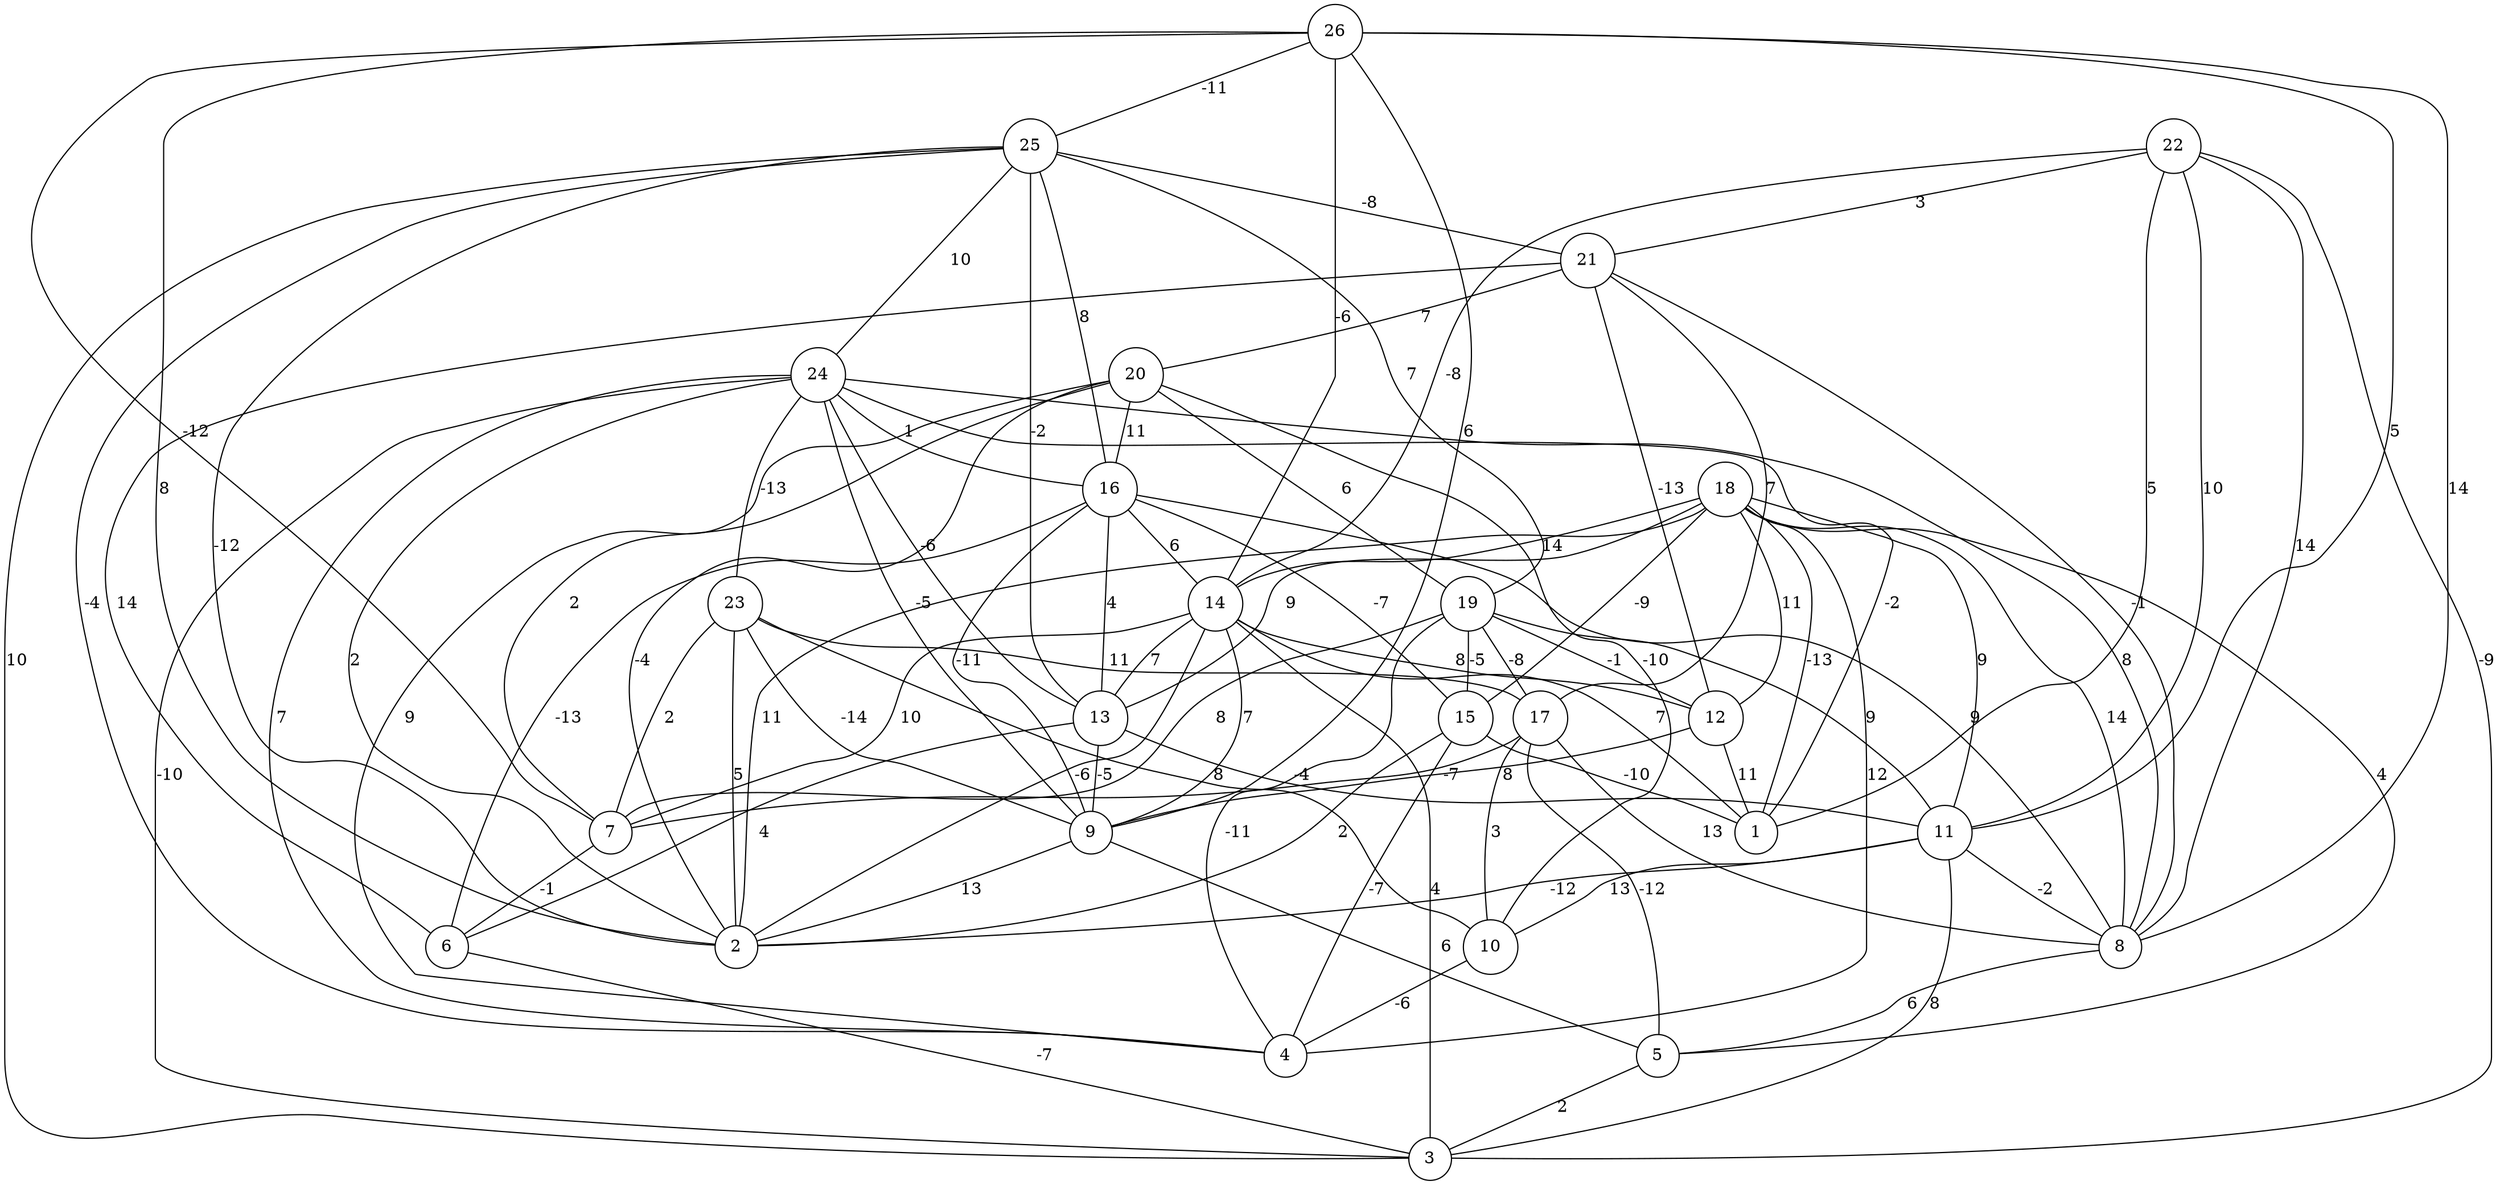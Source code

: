 graph { 
	 fontname="Helvetica,Arial,sans-serif" 
	 node [shape = circle]; 
	 26 -- 2 [label = "8"];
	 26 -- 7 [label = "-12"];
	 26 -- 8 [label = "14"];
	 26 -- 9 [label = "6"];
	 26 -- 11 [label = "5"];
	 26 -- 14 [label = "-6"];
	 26 -- 25 [label = "-11"];
	 25 -- 2 [label = "-12"];
	 25 -- 3 [label = "10"];
	 25 -- 4 [label = "-4"];
	 25 -- 13 [label = "-2"];
	 25 -- 16 [label = "8"];
	 25 -- 19 [label = "7"];
	 25 -- 21 [label = "-8"];
	 25 -- 24 [label = "10"];
	 24 -- 1 [label = "-2"];
	 24 -- 2 [label = "2"];
	 24 -- 3 [label = "-10"];
	 24 -- 4 [label = "7"];
	 24 -- 8 [label = "8"];
	 24 -- 9 [label = "-5"];
	 24 -- 13 [label = "-6"];
	 24 -- 16 [label = "1"];
	 24 -- 23 [label = "-13"];
	 23 -- 2 [label = "5"];
	 23 -- 7 [label = "2"];
	 23 -- 9 [label = "-14"];
	 23 -- 10 [label = "8"];
	 23 -- 17 [label = "11"];
	 22 -- 1 [label = "5"];
	 22 -- 3 [label = "-9"];
	 22 -- 8 [label = "14"];
	 22 -- 11 [label = "10"];
	 22 -- 14 [label = "-8"];
	 22 -- 21 [label = "3"];
	 21 -- 6 [label = "14"];
	 21 -- 8 [label = "-1"];
	 21 -- 12 [label = "-13"];
	 21 -- 17 [label = "7"];
	 21 -- 20 [label = "7"];
	 20 -- 2 [label = "-4"];
	 20 -- 4 [label = "9"];
	 20 -- 7 [label = "2"];
	 20 -- 10 [label = "-10"];
	 20 -- 16 [label = "11"];
	 20 -- 19 [label = "6"];
	 19 -- 4 [label = "-11"];
	 19 -- 7 [label = "8"];
	 19 -- 11 [label = "9"];
	 19 -- 12 [label = "-1"];
	 19 -- 15 [label = "-5"];
	 19 -- 17 [label = "-8"];
	 18 -- 1 [label = "-13"];
	 18 -- 2 [label = "11"];
	 18 -- 4 [label = "12"];
	 18 -- 5 [label = "4"];
	 18 -- 8 [label = "14"];
	 18 -- 11 [label = "9"];
	 18 -- 12 [label = "11"];
	 18 -- 13 [label = "9"];
	 18 -- 14 [label = "14"];
	 18 -- 15 [label = "-9"];
	 17 -- 5 [label = "-12"];
	 17 -- 7 [label = "-7"];
	 17 -- 8 [label = "13"];
	 17 -- 10 [label = "3"];
	 16 -- 6 [label = "-13"];
	 16 -- 8 [label = "9"];
	 16 -- 9 [label = "-11"];
	 16 -- 13 [label = "4"];
	 16 -- 14 [label = "6"];
	 16 -- 15 [label = "-7"];
	 15 -- 1 [label = "-10"];
	 15 -- 2 [label = "2"];
	 15 -- 4 [label = "-7"];
	 14 -- 1 [label = "7"];
	 14 -- 2 [label = "-6"];
	 14 -- 3 [label = "4"];
	 14 -- 7 [label = "10"];
	 14 -- 9 [label = "7"];
	 14 -- 12 [label = "8"];
	 14 -- 13 [label = "7"];
	 13 -- 6 [label = "4"];
	 13 -- 9 [label = "-5"];
	 13 -- 11 [label = "-4"];
	 12 -- 1 [label = "11"];
	 12 -- 9 [label = "8"];
	 11 -- 2 [label = "-12"];
	 11 -- 3 [label = "8"];
	 11 -- 8 [label = "-2"];
	 11 -- 10 [label = "13"];
	 10 -- 4 [label = "-6"];
	 9 -- 2 [label = "13"];
	 9 -- 5 [label = "6"];
	 8 -- 5 [label = "6"];
	 7 -- 6 [label = "-1"];
	 6 -- 3 [label = "-7"];
	 5 -- 3 [label = "2"];
	 1;
	 2;
	 3;
	 4;
	 5;
	 6;
	 7;
	 8;
	 9;
	 10;
	 11;
	 12;
	 13;
	 14;
	 15;
	 16;
	 17;
	 18;
	 19;
	 20;
	 21;
	 22;
	 23;
	 24;
	 25;
	 26;
}
